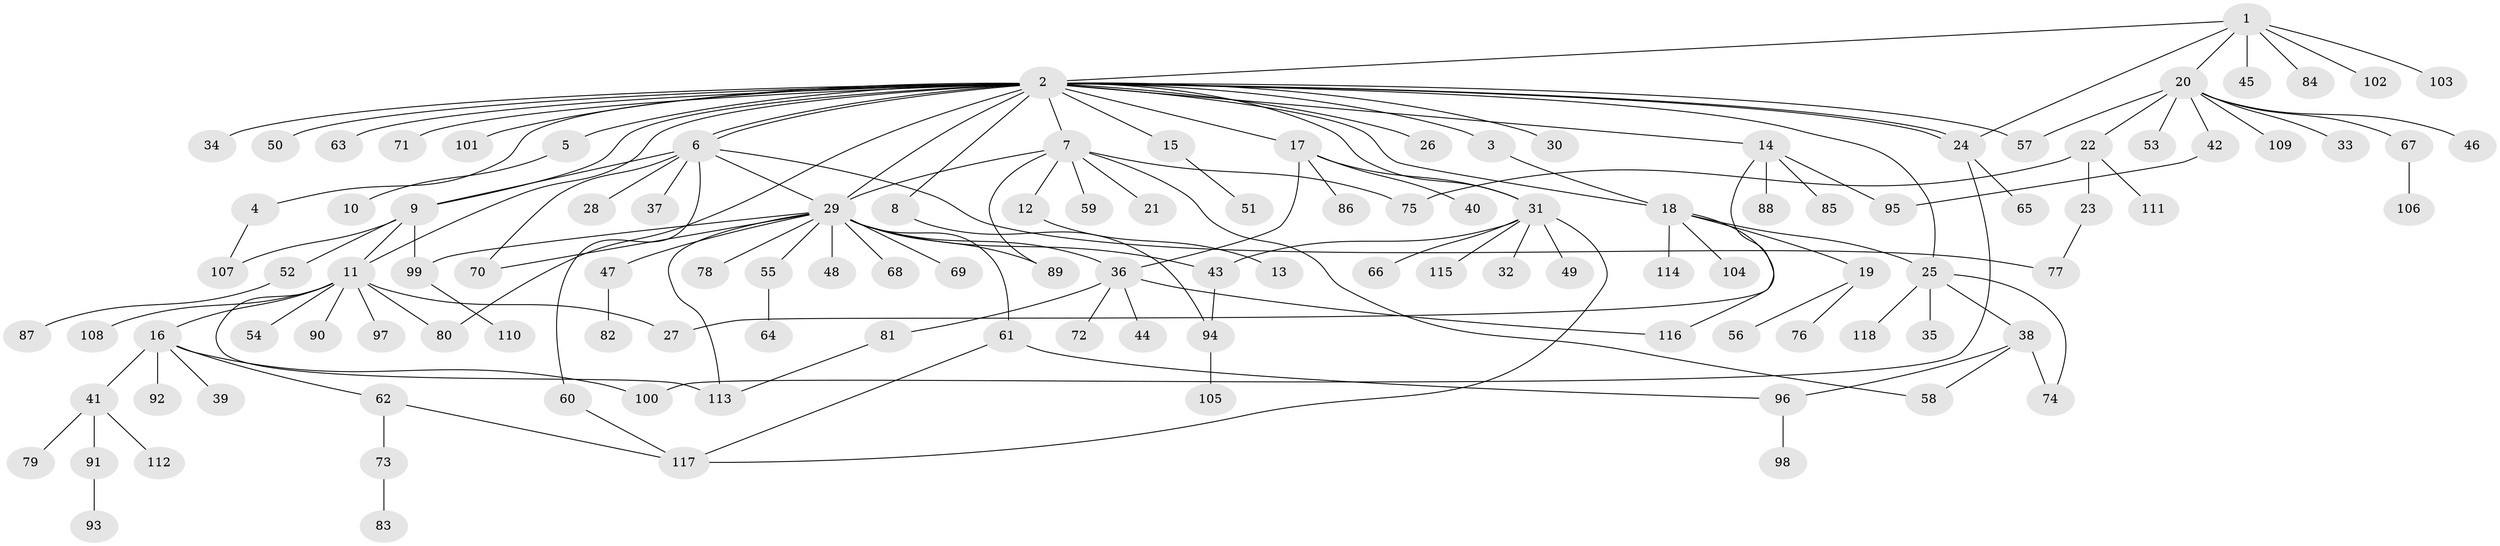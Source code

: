 // coarse degree distribution, {29: 0.011111111111111112, 2: 0.17777777777777778, 1: 0.5666666666666667, 7: 0.022222222222222223, 8: 0.022222222222222223, 3: 0.06666666666666667, 6: 0.022222222222222223, 9: 0.022222222222222223, 4: 0.044444444444444446, 5: 0.03333333333333333, 15: 0.011111111111111112}
// Generated by graph-tools (version 1.1) at 2025/23/03/03/25 07:23:53]
// undirected, 118 vertices, 150 edges
graph export_dot {
graph [start="1"]
  node [color=gray90,style=filled];
  1;
  2;
  3;
  4;
  5;
  6;
  7;
  8;
  9;
  10;
  11;
  12;
  13;
  14;
  15;
  16;
  17;
  18;
  19;
  20;
  21;
  22;
  23;
  24;
  25;
  26;
  27;
  28;
  29;
  30;
  31;
  32;
  33;
  34;
  35;
  36;
  37;
  38;
  39;
  40;
  41;
  42;
  43;
  44;
  45;
  46;
  47;
  48;
  49;
  50;
  51;
  52;
  53;
  54;
  55;
  56;
  57;
  58;
  59;
  60;
  61;
  62;
  63;
  64;
  65;
  66;
  67;
  68;
  69;
  70;
  71;
  72;
  73;
  74;
  75;
  76;
  77;
  78;
  79;
  80;
  81;
  82;
  83;
  84;
  85;
  86;
  87;
  88;
  89;
  90;
  91;
  92;
  93;
  94;
  95;
  96;
  97;
  98;
  99;
  100;
  101;
  102;
  103;
  104;
  105;
  106;
  107;
  108;
  109;
  110;
  111;
  112;
  113;
  114;
  115;
  116;
  117;
  118;
  1 -- 2;
  1 -- 20;
  1 -- 24;
  1 -- 45;
  1 -- 84;
  1 -- 102;
  1 -- 103;
  2 -- 3;
  2 -- 4;
  2 -- 5;
  2 -- 6;
  2 -- 6;
  2 -- 7;
  2 -- 8;
  2 -- 9;
  2 -- 11;
  2 -- 14;
  2 -- 15;
  2 -- 17;
  2 -- 18;
  2 -- 24;
  2 -- 24;
  2 -- 25;
  2 -- 26;
  2 -- 29;
  2 -- 30;
  2 -- 31;
  2 -- 34;
  2 -- 50;
  2 -- 57;
  2 -- 63;
  2 -- 71;
  2 -- 80;
  2 -- 101;
  3 -- 18;
  4 -- 107;
  5 -- 10;
  6 -- 9;
  6 -- 28;
  6 -- 29;
  6 -- 37;
  6 -- 60;
  6 -- 70;
  6 -- 77;
  7 -- 12;
  7 -- 21;
  7 -- 29;
  7 -- 58;
  7 -- 59;
  7 -- 75;
  7 -- 89;
  8 -- 94;
  9 -- 11;
  9 -- 52;
  9 -- 99;
  9 -- 107;
  11 -- 16;
  11 -- 27;
  11 -- 54;
  11 -- 80;
  11 -- 90;
  11 -- 97;
  11 -- 108;
  11 -- 113;
  12 -- 13;
  14 -- 27;
  14 -- 85;
  14 -- 88;
  14 -- 95;
  15 -- 51;
  16 -- 39;
  16 -- 41;
  16 -- 62;
  16 -- 92;
  16 -- 100;
  17 -- 31;
  17 -- 36;
  17 -- 40;
  17 -- 86;
  18 -- 19;
  18 -- 25;
  18 -- 104;
  18 -- 114;
  18 -- 116;
  19 -- 56;
  19 -- 76;
  20 -- 22;
  20 -- 33;
  20 -- 42;
  20 -- 46;
  20 -- 53;
  20 -- 57;
  20 -- 67;
  20 -- 109;
  22 -- 23;
  22 -- 75;
  22 -- 111;
  23 -- 77;
  24 -- 65;
  24 -- 100;
  25 -- 35;
  25 -- 38;
  25 -- 74;
  25 -- 118;
  29 -- 36;
  29 -- 43;
  29 -- 47;
  29 -- 48;
  29 -- 55;
  29 -- 61;
  29 -- 68;
  29 -- 69;
  29 -- 70;
  29 -- 78;
  29 -- 89;
  29 -- 99;
  29 -- 113;
  31 -- 32;
  31 -- 43;
  31 -- 49;
  31 -- 66;
  31 -- 115;
  31 -- 117;
  36 -- 44;
  36 -- 72;
  36 -- 81;
  36 -- 116;
  38 -- 58;
  38 -- 74;
  38 -- 96;
  41 -- 79;
  41 -- 91;
  41 -- 112;
  42 -- 95;
  43 -- 94;
  47 -- 82;
  52 -- 87;
  55 -- 64;
  60 -- 117;
  61 -- 96;
  61 -- 117;
  62 -- 73;
  62 -- 117;
  67 -- 106;
  73 -- 83;
  81 -- 113;
  91 -- 93;
  94 -- 105;
  96 -- 98;
  99 -- 110;
}
